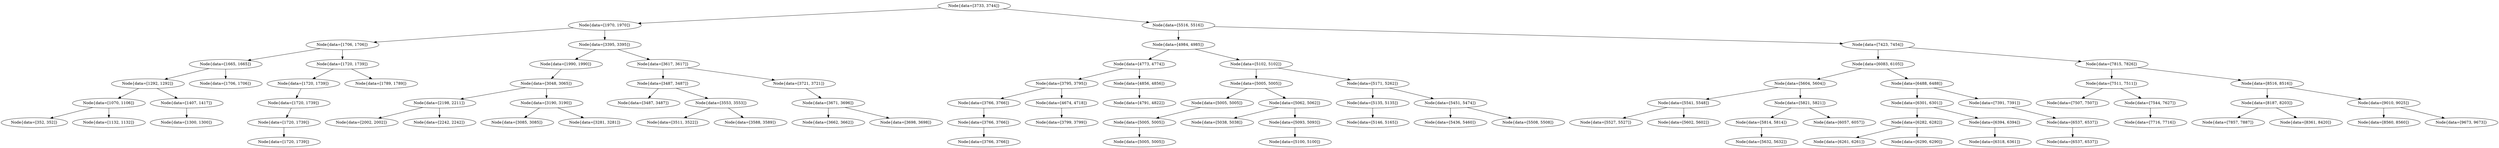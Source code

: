 digraph G{
216351103 [label="Node{data=[3733, 3744]}"]
216351103 -> 1564327766
1564327766 [label="Node{data=[1970, 1970]}"]
1564327766 -> 941872081
941872081 [label="Node{data=[1706, 1706]}"]
941872081 -> 1866139629
1866139629 [label="Node{data=[1665, 1665]}"]
1866139629 -> 1240686028
1240686028 [label="Node{data=[1292, 1292]}"]
1240686028 -> 2038733995
2038733995 [label="Node{data=[1070, 1106]}"]
2038733995 -> 1604281617
1604281617 [label="Node{data=[352, 352]}"]
2038733995 -> 1747715424
1747715424 [label="Node{data=[1132, 1132]}"]
1240686028 -> 1004681364
1004681364 [label="Node{data=[1407, 1417]}"]
1004681364 -> 1717475975
1717475975 [label="Node{data=[1300, 1300]}"]
1866139629 -> 1112399024
1112399024 [label="Node{data=[1706, 1706]}"]
941872081 -> 1254282908
1254282908 [label="Node{data=[1720, 1739]}"]
1254282908 -> 1624142280
1624142280 [label="Node{data=[1720, 1739]}"]
1624142280 -> 1918256628
1918256628 [label="Node{data=[1720, 1739]}"]
1918256628 -> 1590865746
1590865746 [label="Node{data=[1720, 1739]}"]
1590865746 -> 41481250
41481250 [label="Node{data=[1720, 1739]}"]
1254282908 -> 296453524
296453524 [label="Node{data=[1789, 1789]}"]
1564327766 -> 1368525744
1368525744 [label="Node{data=[3395, 3395]}"]
1368525744 -> 443647727
443647727 [label="Node{data=[1990, 1990]}"]
443647727 -> 1601022055
1601022055 [label="Node{data=[3048, 3065]}"]
1601022055 -> 304546107
304546107 [label="Node{data=[2198, 2211]}"]
304546107 -> 1403606852
1403606852 [label="Node{data=[2002, 2002]}"]
304546107 -> 1174009120
1174009120 [label="Node{data=[2242, 2242]}"]
1601022055 -> 2011517800
2011517800 [label="Node{data=[3190, 3190]}"]
2011517800 -> 1566685814
1566685814 [label="Node{data=[3085, 3085]}"]
2011517800 -> 1156306409
1156306409 [label="Node{data=[3281, 3281]}"]
1368525744 -> 1320249505
1320249505 [label="Node{data=[3617, 3617]}"]
1320249505 -> 319953932
319953932 [label="Node{data=[3487, 3487]}"]
319953932 -> 1139844626
1139844626 [label="Node{data=[3487, 3487]}"]
319953932 -> 1496217368
1496217368 [label="Node{data=[3553, 3553]}"]
1496217368 -> 480246012
480246012 [label="Node{data=[3511, 3522]}"]
1496217368 -> 535717151
535717151 [label="Node{data=[3588, 3589]}"]
1320249505 -> 1508413638
1508413638 [label="Node{data=[3721, 3721]}"]
1508413638 -> 1943317076
1943317076 [label="Node{data=[3671, 3696]}"]
1943317076 -> 284157130
284157130 [label="Node{data=[3662, 3662]}"]
1943317076 -> 2084945237
2084945237 [label="Node{data=[3698, 3698]}"]
216351103 -> 1639349435
1639349435 [label="Node{data=[5516, 5516]}"]
1639349435 -> 937880787
937880787 [label="Node{data=[4984, 4985]}"]
937880787 -> 1480628049
1480628049 [label="Node{data=[4773, 4774]}"]
1480628049 -> 163456537
163456537 [label="Node{data=[3795, 3795]}"]
163456537 -> 1539297329
1539297329 [label="Node{data=[3766, 3766]}"]
1539297329 -> 1530867681
1530867681 [label="Node{data=[3766, 3766]}"]
1530867681 -> 127517128
127517128 [label="Node{data=[3766, 3766]}"]
163456537 -> 2146410956
2146410956 [label="Node{data=[4674, 4718]}"]
2146410956 -> 1517607000
1517607000 [label="Node{data=[3799, 3799]}"]
1480628049 -> 2023142608
2023142608 [label="Node{data=[4856, 4856]}"]
2023142608 -> 835239307
835239307 [label="Node{data=[4791, 4822]}"]
937880787 -> 866884543
866884543 [label="Node{data=[5102, 5102]}"]
866884543 -> 1340154762
1340154762 [label="Node{data=[5005, 5005]}"]
1340154762 -> 43789970
43789970 [label="Node{data=[5005, 5005]}"]
43789970 -> 1993142191
1993142191 [label="Node{data=[5005, 5005]}"]
1993142191 -> 425063594
425063594 [label="Node{data=[5005, 5005]}"]
1340154762 -> 1609460089
1609460089 [label="Node{data=[5062, 5062]}"]
1609460089 -> 1021650088
1021650088 [label="Node{data=[5038, 5038]}"]
1609460089 -> 759497996
759497996 [label="Node{data=[5093, 5093]}"]
759497996 -> 461591722
461591722 [label="Node{data=[5100, 5100]}"]
866884543 -> 931812098
931812098 [label="Node{data=[5171, 5262]}"]
931812098 -> 576708927
576708927 [label="Node{data=[5135, 5135]}"]
576708927 -> 657980701
657980701 [label="Node{data=[5146, 5165]}"]
931812098 -> 638634837
638634837 [label="Node{data=[5451, 5474]}"]
638634837 -> 1139248854
1139248854 [label="Node{data=[5436, 5460]}"]
638634837 -> 518834572
518834572 [label="Node{data=[5508, 5508]}"]
1639349435 -> 103481433
103481433 [label="Node{data=[7423, 7454]}"]
103481433 -> 641804714
641804714 [label="Node{data=[6083, 6105]}"]
641804714 -> 1504674442
1504674442 [label="Node{data=[5604, 5604]}"]
1504674442 -> 561479834
561479834 [label="Node{data=[5541, 5548]}"]
561479834 -> 2130732325
2130732325 [label="Node{data=[5527, 5527]}"]
561479834 -> 1344478998
1344478998 [label="Node{data=[5602, 5602]}"]
1504674442 -> 1975352394
1975352394 [label="Node{data=[5821, 5821]}"]
1975352394 -> 1750290743
1750290743 [label="Node{data=[5814, 5814]}"]
1750290743 -> 335947861
335947861 [label="Node{data=[5632, 5632]}"]
1975352394 -> 1553288812
1553288812 [label="Node{data=[6057, 6057]}"]
641804714 -> 1112811160
1112811160 [label="Node{data=[6488, 6488]}"]
1112811160 -> 821828876
821828876 [label="Node{data=[6301, 6301]}"]
821828876 -> 354279366
354279366 [label="Node{data=[6282, 6282]}"]
354279366 -> 1670186279
1670186279 [label="Node{data=[6261, 6261]}"]
354279366 -> 958248
958248 [label="Node{data=[6290, 6290]}"]
821828876 -> 1355478616
1355478616 [label="Node{data=[6394, 6394]}"]
1355478616 -> 726851688
726851688 [label="Node{data=[6318, 6361]}"]
1112811160 -> 545090584
545090584 [label="Node{data=[7391, 7391]}"]
545090584 -> 1425948896
1425948896 [label="Node{data=[6537, 6537]}"]
1425948896 -> 1392575505
1392575505 [label="Node{data=[6537, 6537]}"]
103481433 -> 1869410233
1869410233 [label="Node{data=[7815, 7826]}"]
1869410233 -> 616186848
616186848 [label="Node{data=[7511, 7511]}"]
616186848 -> 48627415
48627415 [label="Node{data=[7507, 7507]}"]
616186848 -> 1495221014
1495221014 [label="Node{data=[7544, 7627]}"]
1495221014 -> 1367768747
1367768747 [label="Node{data=[7716, 7716]}"]
1869410233 -> 668303928
668303928 [label="Node{data=[8516, 8516]}"]
668303928 -> 174838611
174838611 [label="Node{data=[8187, 8203]}"]
174838611 -> 701445883
701445883 [label="Node{data=[7857, 7887]}"]
174838611 -> 1264477775
1264477775 [label="Node{data=[8361, 8420]}"]
668303928 -> 1074919774
1074919774 [label="Node{data=[9010, 9025]}"]
1074919774 -> 338971460
338971460 [label="Node{data=[8560, 8560]}"]
1074919774 -> 1142738903
1142738903 [label="Node{data=[9673, 9673]}"]
}